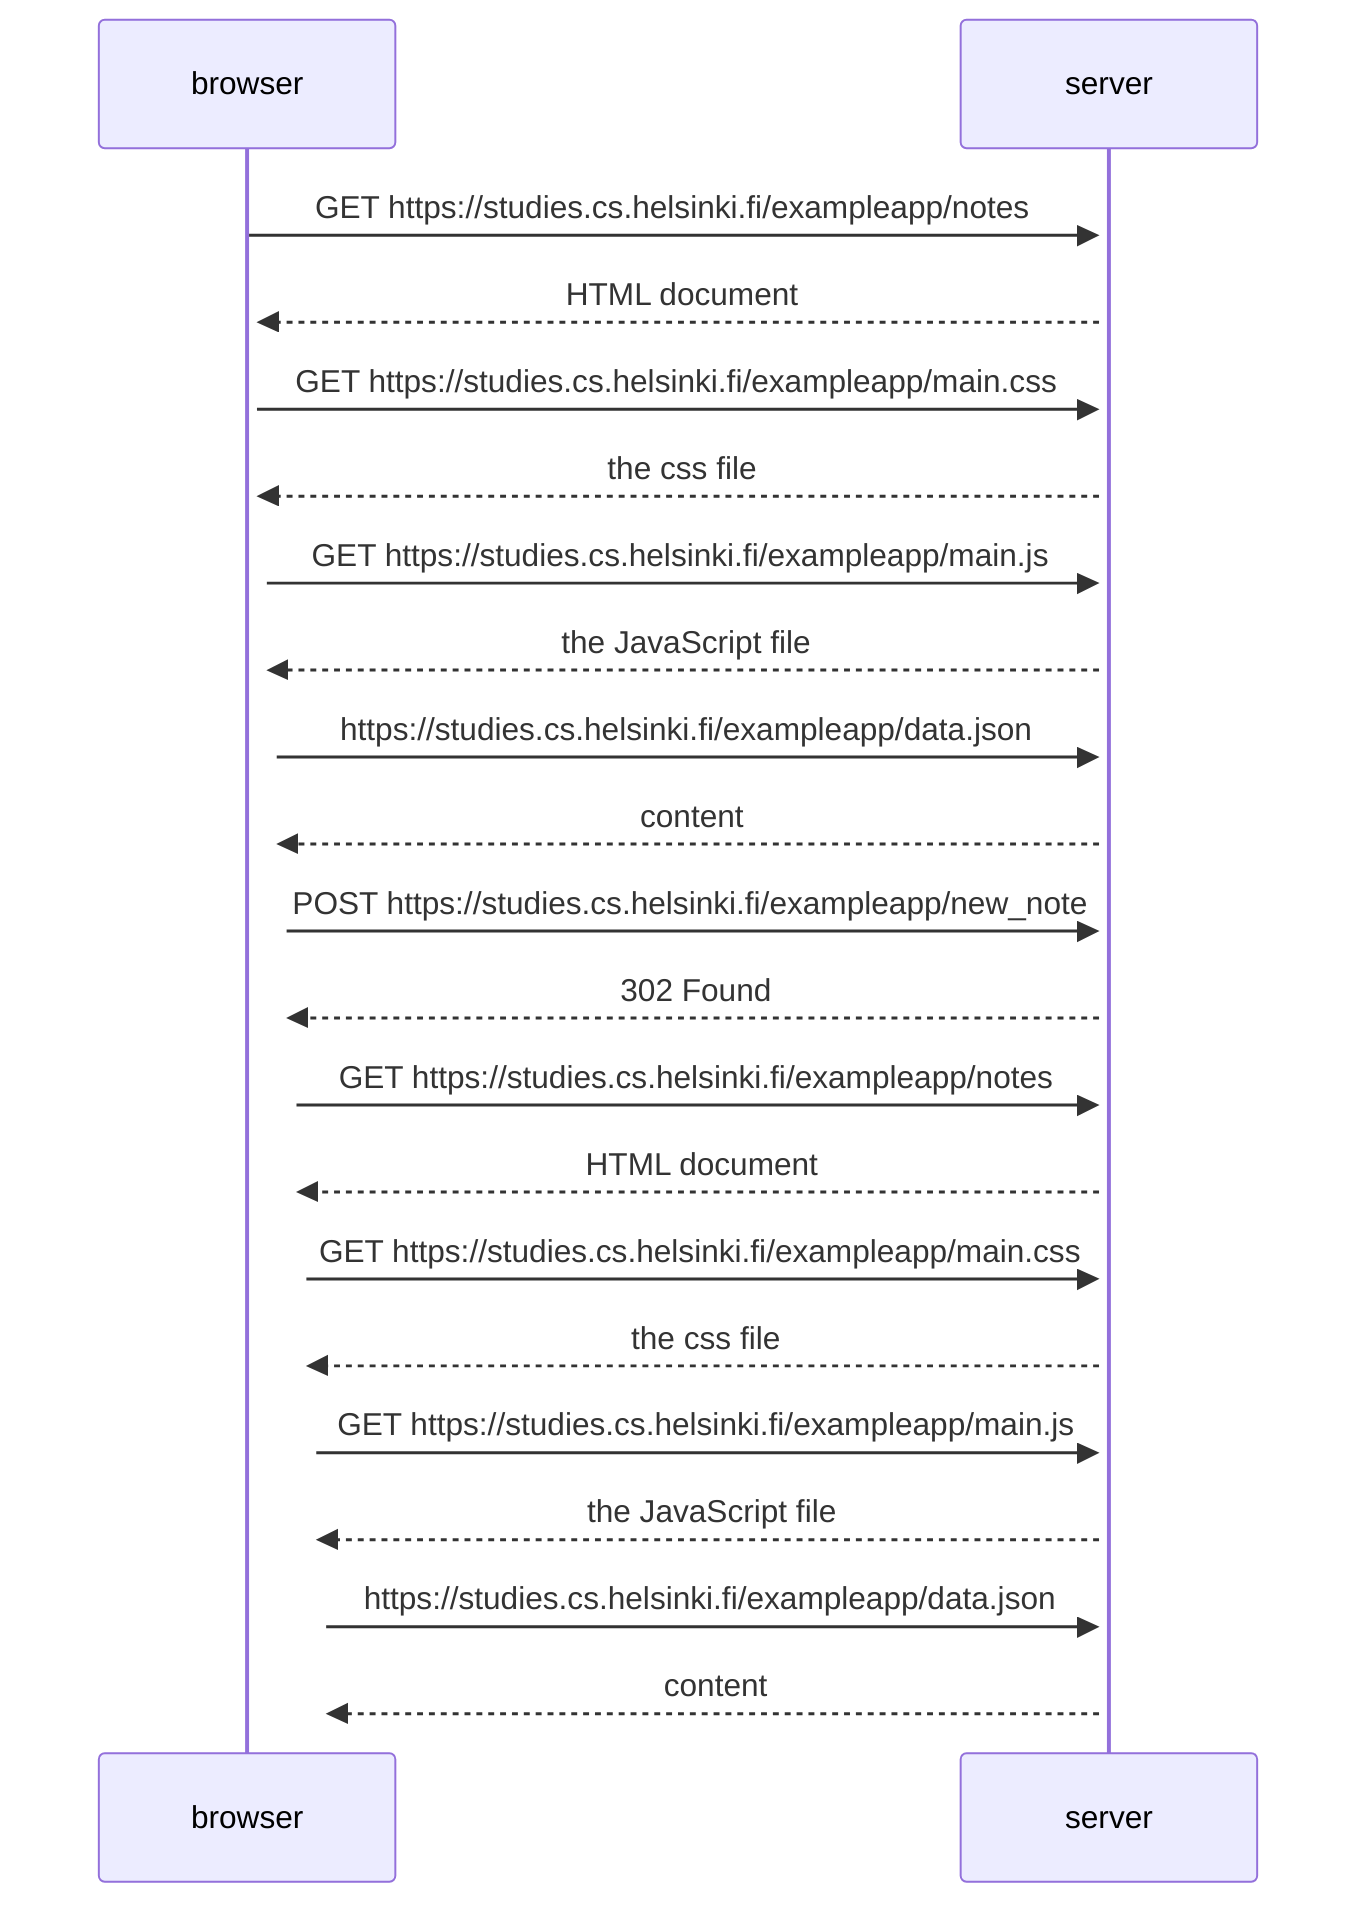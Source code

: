 sequenceDiagram
    browser->>+server: GET https://studies.cs.helsinki.fi/exampleapp/notes
    server-->>+browser: HTML document
    browser->>+server: GET https://studies.cs.helsinki.fi/exampleapp/main.css
    server-->>+browser: the css file
    browser->>+server: GET https://studies.cs.helsinki.fi/exampleapp/main.js
    server-->>+browser: the JavaScript file
    browser->>+server: https://studies.cs.helsinki.fi/exampleapp/data.json
    server-->>+browser: content
    browser->>+server: POST https://studies.cs.helsinki.fi/exampleapp/new_note
    server-->>+browser: 302 Found
    browser->>+server: GET https://studies.cs.helsinki.fi/exampleapp/notes
    server-->>+browser: HTML document
    browser->>+server: GET https://studies.cs.helsinki.fi/exampleapp/main.css
    server-->>+browser: the css file
    browser->>+server: GET https://studies.cs.helsinki.fi/exampleapp/main.js
    server-->>+browser: the JavaScript file
    browser->>+server: https://studies.cs.helsinki.fi/exampleapp/data.json
    server-->>+browser: content
